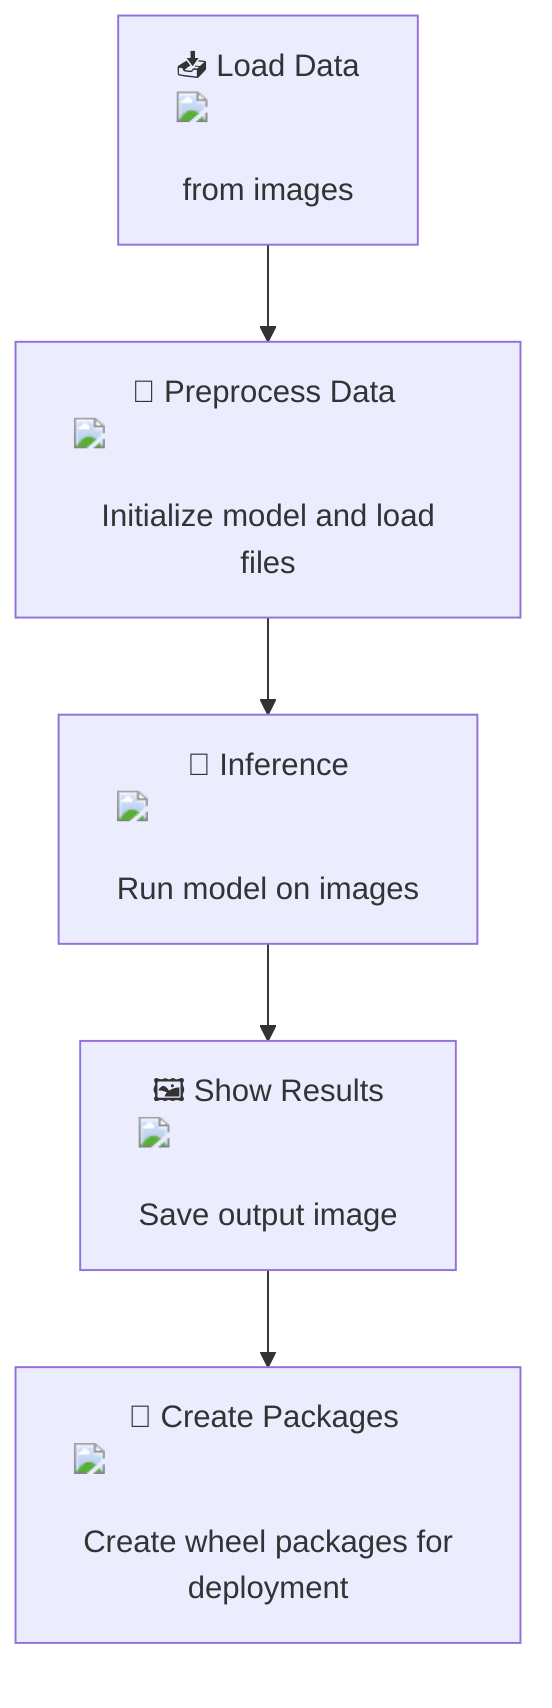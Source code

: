 flowchart TD
    A["📥 Load Data <img src='icons/file.svg'/> <br/> from images"] --> B["🔧 Preprocess Data <img src='icons/column_split.svg'/> <br/> Initialize model and load files"]
    B --> C["🤖 Inference <img src='icons/brain.svg'/> <br/> Run model on images"]
    C --> D["🖼️ Show Results <img src='icons/image.svg'/> <br/> Save output image"]
    D --> E["🔗 Create Packages <img src='icons/table.svg'/> <br/> Create wheel packages for deployment"]